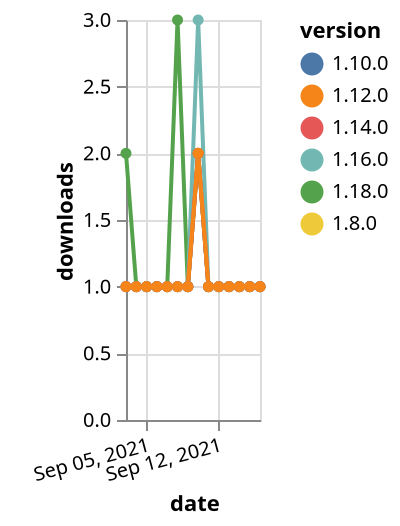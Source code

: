 {"$schema": "https://vega.github.io/schema/vega-lite/v5.json", "description": "A simple bar chart with embedded data.", "data": {"values": [{"date": "2021-09-03", "total": 123, "delta": 2, "version": "1.18.0"}, {"date": "2021-09-04", "total": 124, "delta": 1, "version": "1.18.0"}, {"date": "2021-09-05", "total": 125, "delta": 1, "version": "1.18.0"}, {"date": "2021-09-06", "total": 126, "delta": 1, "version": "1.18.0"}, {"date": "2021-09-07", "total": 127, "delta": 1, "version": "1.18.0"}, {"date": "2021-09-08", "total": 130, "delta": 3, "version": "1.18.0"}, {"date": "2021-09-09", "total": 131, "delta": 1, "version": "1.18.0"}, {"date": "2021-09-10", "total": 133, "delta": 2, "version": "1.18.0"}, {"date": "2021-09-11", "total": 134, "delta": 1, "version": "1.18.0"}, {"date": "2021-09-12", "total": 135, "delta": 1, "version": "1.18.0"}, {"date": "2021-09-13", "total": 136, "delta": 1, "version": "1.18.0"}, {"date": "2021-09-14", "total": 137, "delta": 1, "version": "1.18.0"}, {"date": "2021-09-15", "total": 138, "delta": 1, "version": "1.18.0"}, {"date": "2021-09-16", "total": 139, "delta": 1, "version": "1.18.0"}, {"date": "2021-09-03", "total": 246, "delta": 1, "version": "1.8.0"}, {"date": "2021-09-04", "total": 247, "delta": 1, "version": "1.8.0"}, {"date": "2021-09-05", "total": 248, "delta": 1, "version": "1.8.0"}, {"date": "2021-09-06", "total": 249, "delta": 1, "version": "1.8.0"}, {"date": "2021-09-07", "total": 250, "delta": 1, "version": "1.8.0"}, {"date": "2021-09-08", "total": 251, "delta": 1, "version": "1.8.0"}, {"date": "2021-09-09", "total": 252, "delta": 1, "version": "1.8.0"}, {"date": "2021-09-10", "total": 254, "delta": 2, "version": "1.8.0"}, {"date": "2021-09-11", "total": 255, "delta": 1, "version": "1.8.0"}, {"date": "2021-09-12", "total": 256, "delta": 1, "version": "1.8.0"}, {"date": "2021-09-13", "total": 257, "delta": 1, "version": "1.8.0"}, {"date": "2021-09-14", "total": 258, "delta": 1, "version": "1.8.0"}, {"date": "2021-09-15", "total": 259, "delta": 1, "version": "1.8.0"}, {"date": "2021-09-16", "total": 260, "delta": 1, "version": "1.8.0"}, {"date": "2021-09-03", "total": 192, "delta": 1, "version": "1.10.0"}, {"date": "2021-09-04", "total": 193, "delta": 1, "version": "1.10.0"}, {"date": "2021-09-05", "total": 194, "delta": 1, "version": "1.10.0"}, {"date": "2021-09-06", "total": 195, "delta": 1, "version": "1.10.0"}, {"date": "2021-09-07", "total": 196, "delta": 1, "version": "1.10.0"}, {"date": "2021-09-08", "total": 197, "delta": 1, "version": "1.10.0"}, {"date": "2021-09-09", "total": 198, "delta": 1, "version": "1.10.0"}, {"date": "2021-09-10", "total": 200, "delta": 2, "version": "1.10.0"}, {"date": "2021-09-11", "total": 201, "delta": 1, "version": "1.10.0"}, {"date": "2021-09-12", "total": 202, "delta": 1, "version": "1.10.0"}, {"date": "2021-09-13", "total": 203, "delta": 1, "version": "1.10.0"}, {"date": "2021-09-14", "total": 204, "delta": 1, "version": "1.10.0"}, {"date": "2021-09-15", "total": 205, "delta": 1, "version": "1.10.0"}, {"date": "2021-09-16", "total": 206, "delta": 1, "version": "1.10.0"}, {"date": "2021-09-03", "total": 198, "delta": 1, "version": "1.16.0"}, {"date": "2021-09-04", "total": 199, "delta": 1, "version": "1.16.0"}, {"date": "2021-09-05", "total": 200, "delta": 1, "version": "1.16.0"}, {"date": "2021-09-06", "total": 201, "delta": 1, "version": "1.16.0"}, {"date": "2021-09-07", "total": 202, "delta": 1, "version": "1.16.0"}, {"date": "2021-09-08", "total": 203, "delta": 1, "version": "1.16.0"}, {"date": "2021-09-09", "total": 204, "delta": 1, "version": "1.16.0"}, {"date": "2021-09-10", "total": 207, "delta": 3, "version": "1.16.0"}, {"date": "2021-09-11", "total": 208, "delta": 1, "version": "1.16.0"}, {"date": "2021-09-12", "total": 209, "delta": 1, "version": "1.16.0"}, {"date": "2021-09-13", "total": 210, "delta": 1, "version": "1.16.0"}, {"date": "2021-09-14", "total": 211, "delta": 1, "version": "1.16.0"}, {"date": "2021-09-15", "total": 212, "delta": 1, "version": "1.16.0"}, {"date": "2021-09-16", "total": 213, "delta": 1, "version": "1.16.0"}, {"date": "2021-09-03", "total": 169, "delta": 1, "version": "1.14.0"}, {"date": "2021-09-04", "total": 170, "delta": 1, "version": "1.14.0"}, {"date": "2021-09-05", "total": 171, "delta": 1, "version": "1.14.0"}, {"date": "2021-09-06", "total": 172, "delta": 1, "version": "1.14.0"}, {"date": "2021-09-07", "total": 173, "delta": 1, "version": "1.14.0"}, {"date": "2021-09-08", "total": 174, "delta": 1, "version": "1.14.0"}, {"date": "2021-09-09", "total": 175, "delta": 1, "version": "1.14.0"}, {"date": "2021-09-10", "total": 177, "delta": 2, "version": "1.14.0"}, {"date": "2021-09-11", "total": 178, "delta": 1, "version": "1.14.0"}, {"date": "2021-09-12", "total": 179, "delta": 1, "version": "1.14.0"}, {"date": "2021-09-13", "total": 180, "delta": 1, "version": "1.14.0"}, {"date": "2021-09-14", "total": 181, "delta": 1, "version": "1.14.0"}, {"date": "2021-09-15", "total": 182, "delta": 1, "version": "1.14.0"}, {"date": "2021-09-16", "total": 183, "delta": 1, "version": "1.14.0"}, {"date": "2021-09-03", "total": 190, "delta": 1, "version": "1.12.0"}, {"date": "2021-09-04", "total": 191, "delta": 1, "version": "1.12.0"}, {"date": "2021-09-05", "total": 192, "delta": 1, "version": "1.12.0"}, {"date": "2021-09-06", "total": 193, "delta": 1, "version": "1.12.0"}, {"date": "2021-09-07", "total": 194, "delta": 1, "version": "1.12.0"}, {"date": "2021-09-08", "total": 195, "delta": 1, "version": "1.12.0"}, {"date": "2021-09-09", "total": 196, "delta": 1, "version": "1.12.0"}, {"date": "2021-09-10", "total": 198, "delta": 2, "version": "1.12.0"}, {"date": "2021-09-11", "total": 199, "delta": 1, "version": "1.12.0"}, {"date": "2021-09-12", "total": 200, "delta": 1, "version": "1.12.0"}, {"date": "2021-09-13", "total": 201, "delta": 1, "version": "1.12.0"}, {"date": "2021-09-14", "total": 202, "delta": 1, "version": "1.12.0"}, {"date": "2021-09-15", "total": 203, "delta": 1, "version": "1.12.0"}, {"date": "2021-09-16", "total": 204, "delta": 1, "version": "1.12.0"}]}, "width": "container", "mark": {"type": "line", "point": {"filled": true}}, "encoding": {"x": {"field": "date", "type": "temporal", "timeUnit": "yearmonthdate", "title": "date", "axis": {"labelAngle": -15}}, "y": {"field": "delta", "type": "quantitative", "title": "downloads"}, "color": {"field": "version", "type": "nominal"}, "tooltip": {"field": "delta"}}}
